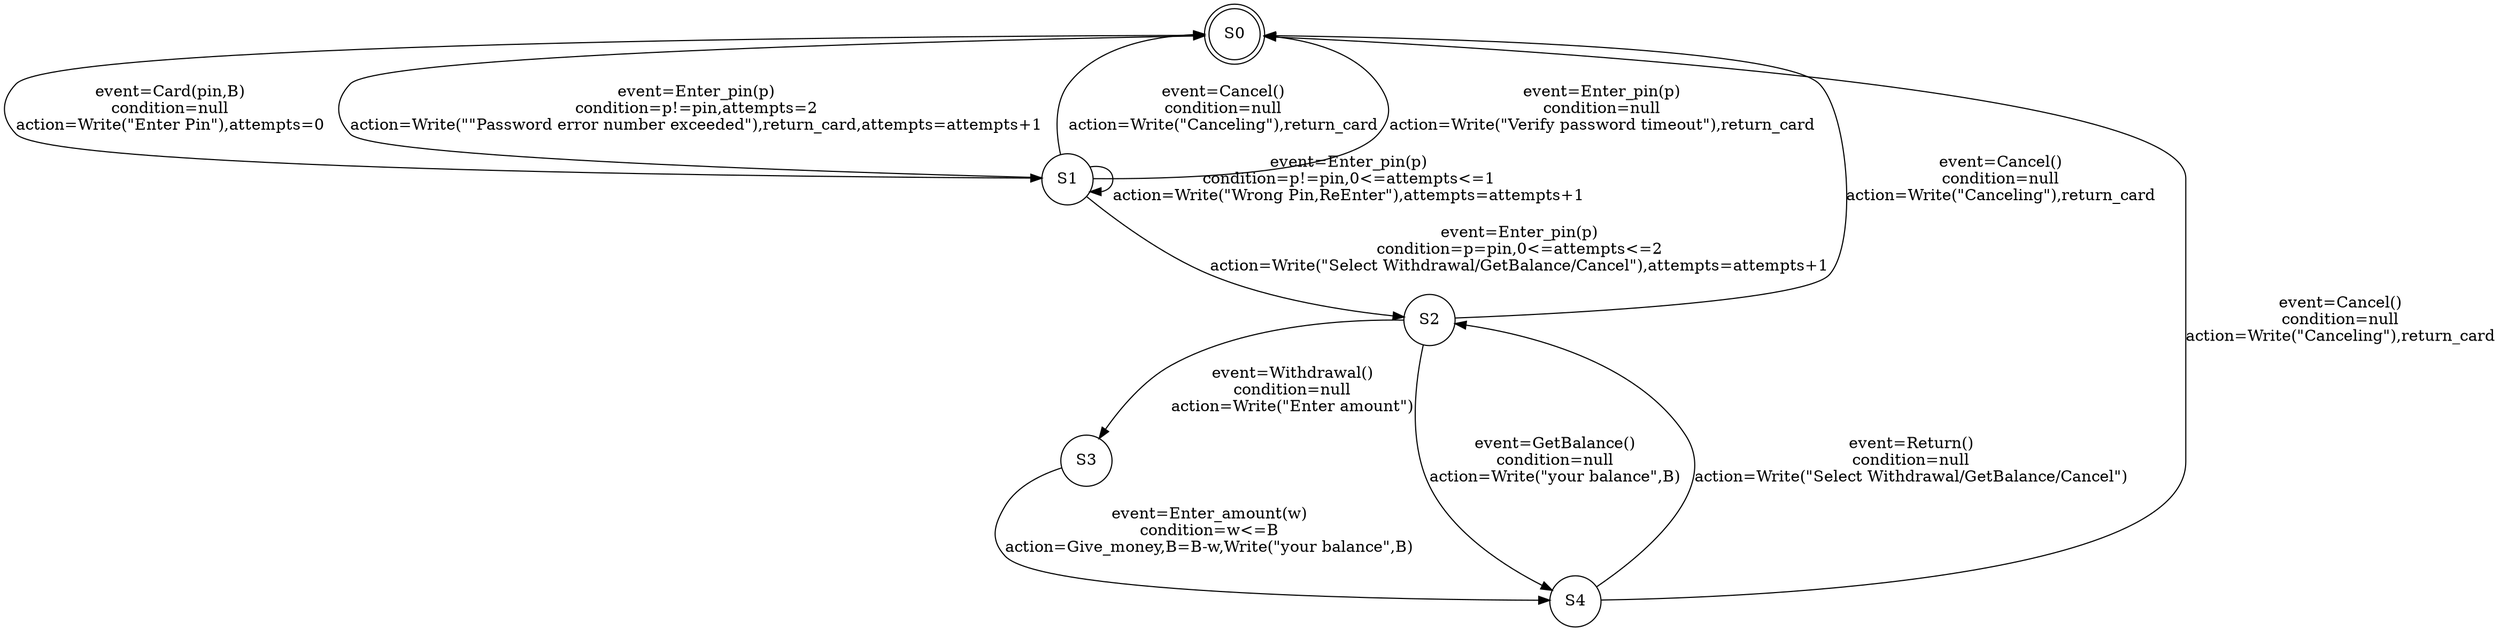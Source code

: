 digraph "digraph g" {
	node [shape=doublecircle]
	S0
	node [shape=circle]
	S0 -> S1 [label="event=Card(pin,B)
condition=null
action=Write(\"Enter Pin\"),attempts=0"]
	S1 -> S0 [label="event=Enter_pin(p)
condition=p!=pin,attempts=2
action=Write(\"\"Password error number exceeded\"),return_card,attempts=attempts+1"]
	S2 -> S3 [label="event=Withdrawal()
condition=null
action=Write(\"Enter amount\")"]
	S3 -> S4 [label="event=Enter_amount(w)
condition=w<=B
action=Give_money,B=B-w,Write(\"your balance\",B)"]
	S4 -> S2 [label="event=Return()
condition=null
action=Write(\"Select Withdrawal/GetBalance/Cancel\")"]
	S2 -> S0 [label="event=Cancel()
condition=null
action=Write(\"Canceling\"),return_card"]
	S1 -> S0 [label="event=Cancel()
condition=null
action=Write(\"Canceling\"),return_card"]
	S4 -> S0 [label="event=Cancel()
condition=null
action=Write(\"Canceling\"),return_card"]
	S1 -> S0 [label="event=Enter_pin(p)
condition=null
action=Write(\"Verify password timeout\"),return_card"]
	S2 -> S4 [label="event=GetBalance()
condition=null
action=Write(\"your balance\",B)"]
	S1 -> S1 [label="event=Enter_pin(p)
condition=p!=pin,0<=attempts<=1
action=Write(\"Wrong Pin,ReEnter\"),attempts=attempts+1"]
	S1 -> S2 [label="event=Enter_pin(p)
condition=p=pin,0<=attempts<=2
action=Write(\"Select Withdrawal/GetBalance/Cancel\"),attempts=attempts+1"]
}
